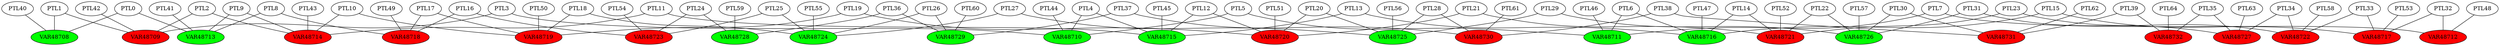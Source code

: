 graph model {
PTL0 -- VAR48708;

PTL0 -- VAR48713;

PTL1 -- VAR48708;

PTL1 -- VAR48709;

PTL2 -- VAR48709;

PTL2 -- VAR48714;

PTL3 -- VAR48709;

PTL3 -- VAR48710;

PTL4 -- VAR48710;

PTL4 -- VAR48715;

PTL5 -- VAR48710;

PTL5 -- VAR48711;

PTL6 -- VAR48711;

PTL6 -- VAR48716;

PTL7 -- VAR48711;

PTL7 -- VAR48712;

PTL8 -- VAR48713;

PTL8 -- VAR48718;

PTL9 -- VAR48713;

PTL9 -- VAR48714;

PTL10 -- VAR48714;

PTL10 -- VAR48719;

PTL11 -- VAR48714;

PTL11 -- VAR48715;

PTL12 -- VAR48715;

PTL12 -- VAR48720;

PTL13 -- VAR48715;

PTL13 -- VAR48716;

PTL14 -- VAR48716;

PTL14 -- VAR48721;

PTL15 -- VAR48716;

PTL15 -- VAR48717;

PTL16 -- VAR48718;

PTL16 -- VAR48723;

PTL17 -- VAR48718;

PTL17 -- VAR48719;

PTL18 -- VAR48719;

PTL18 -- VAR48724;

PTL19 -- VAR48719;

PTL19 -- VAR48720;

PTL20 -- VAR48720;

PTL20 -- VAR48725;

PTL21 -- VAR48720;

PTL21 -- VAR48721;

PTL22 -- VAR48721;

PTL22 -- VAR48726;

PTL23 -- VAR48721;

PTL23 -- VAR48722;

PTL24 -- VAR48723;

PTL24 -- VAR48728;

PTL25 -- VAR48723;

PTL25 -- VAR48724;

PTL26 -- VAR48724;

PTL26 -- VAR48729;

PTL27 -- VAR48724;

PTL27 -- VAR48725;

PTL28 -- VAR48725;

PTL28 -- VAR48730;

PTL29 -- VAR48725;

PTL29 -- VAR48726;

PTL30 -- VAR48726;

PTL30 -- VAR48731;

PTL31 -- VAR48726;

PTL31 -- VAR48727;

PTL32 -- VAR48712;

PTL32 -- VAR48717;

PTL33 -- VAR48717;

PTL33 -- VAR48722;

PTL34 -- VAR48722;

PTL34 -- VAR48727;

PTL35 -- VAR48727;

PTL35 -- VAR48732;

PTL36 -- VAR48728;

PTL36 -- VAR48729;

PTL37 -- VAR48729;

PTL37 -- VAR48730;

PTL38 -- VAR48730;

PTL38 -- VAR48731;

PTL39 -- VAR48731;

PTL39 -- VAR48732;

PTL40 -- VAR48708;

PTL41 -- VAR48713;

PTL42 -- VAR48709;

PTL43 -- VAR48714;

PTL44 -- VAR48710;

PTL45 -- VAR48715;

PTL46 -- VAR48711;

PTL47 -- VAR48716;

PTL48 -- VAR48712;

PTL49 -- VAR48718;

PTL50 -- VAR48719;

PTL51 -- VAR48720;

PTL52 -- VAR48721;

PTL53 -- VAR48717;

PTL54 -- VAR48723;

PTL55 -- VAR48724;

PTL56 -- VAR48725;

PTL57 -- VAR48726;

PTL58 -- VAR48722;

PTL59 -- VAR48728;

PTL60 -- VAR48729;

PTL61 -- VAR48730;

PTL62 -- VAR48731;

PTL63 -- VAR48727;

PTL64 -- VAR48732;

VAR48708 [style=filled fillcolor=green];
VAR48713 [style=filled fillcolor=green];
VAR48709 [style=filled fillcolor=red];
VAR48714 [style=filled fillcolor=red];
VAR48710 [style=filled fillcolor=green];
VAR48715 [style=filled fillcolor=green];
VAR48711 [style=filled fillcolor=green];
VAR48716 [style=filled fillcolor=green];
VAR48712 [style=filled fillcolor=red];
VAR48718 [style=filled fillcolor=red];
VAR48719 [style=filled fillcolor=red];
VAR48720 [style=filled fillcolor=red];
VAR48721 [style=filled fillcolor=red];
VAR48717 [style=filled fillcolor=red];
VAR48723 [style=filled fillcolor=red];
VAR48724 [style=filled fillcolor=green];
VAR48725 [style=filled fillcolor=green];
VAR48726 [style=filled fillcolor=green];
VAR48722 [style=filled fillcolor=red];
VAR48728 [style=filled fillcolor=green];
VAR48729 [style=filled fillcolor=green];
VAR48730 [style=filled fillcolor=red];
VAR48731 [style=filled fillcolor=red];
VAR48727 [style=filled fillcolor=red];
VAR48732 [style=filled fillcolor=red];
}
